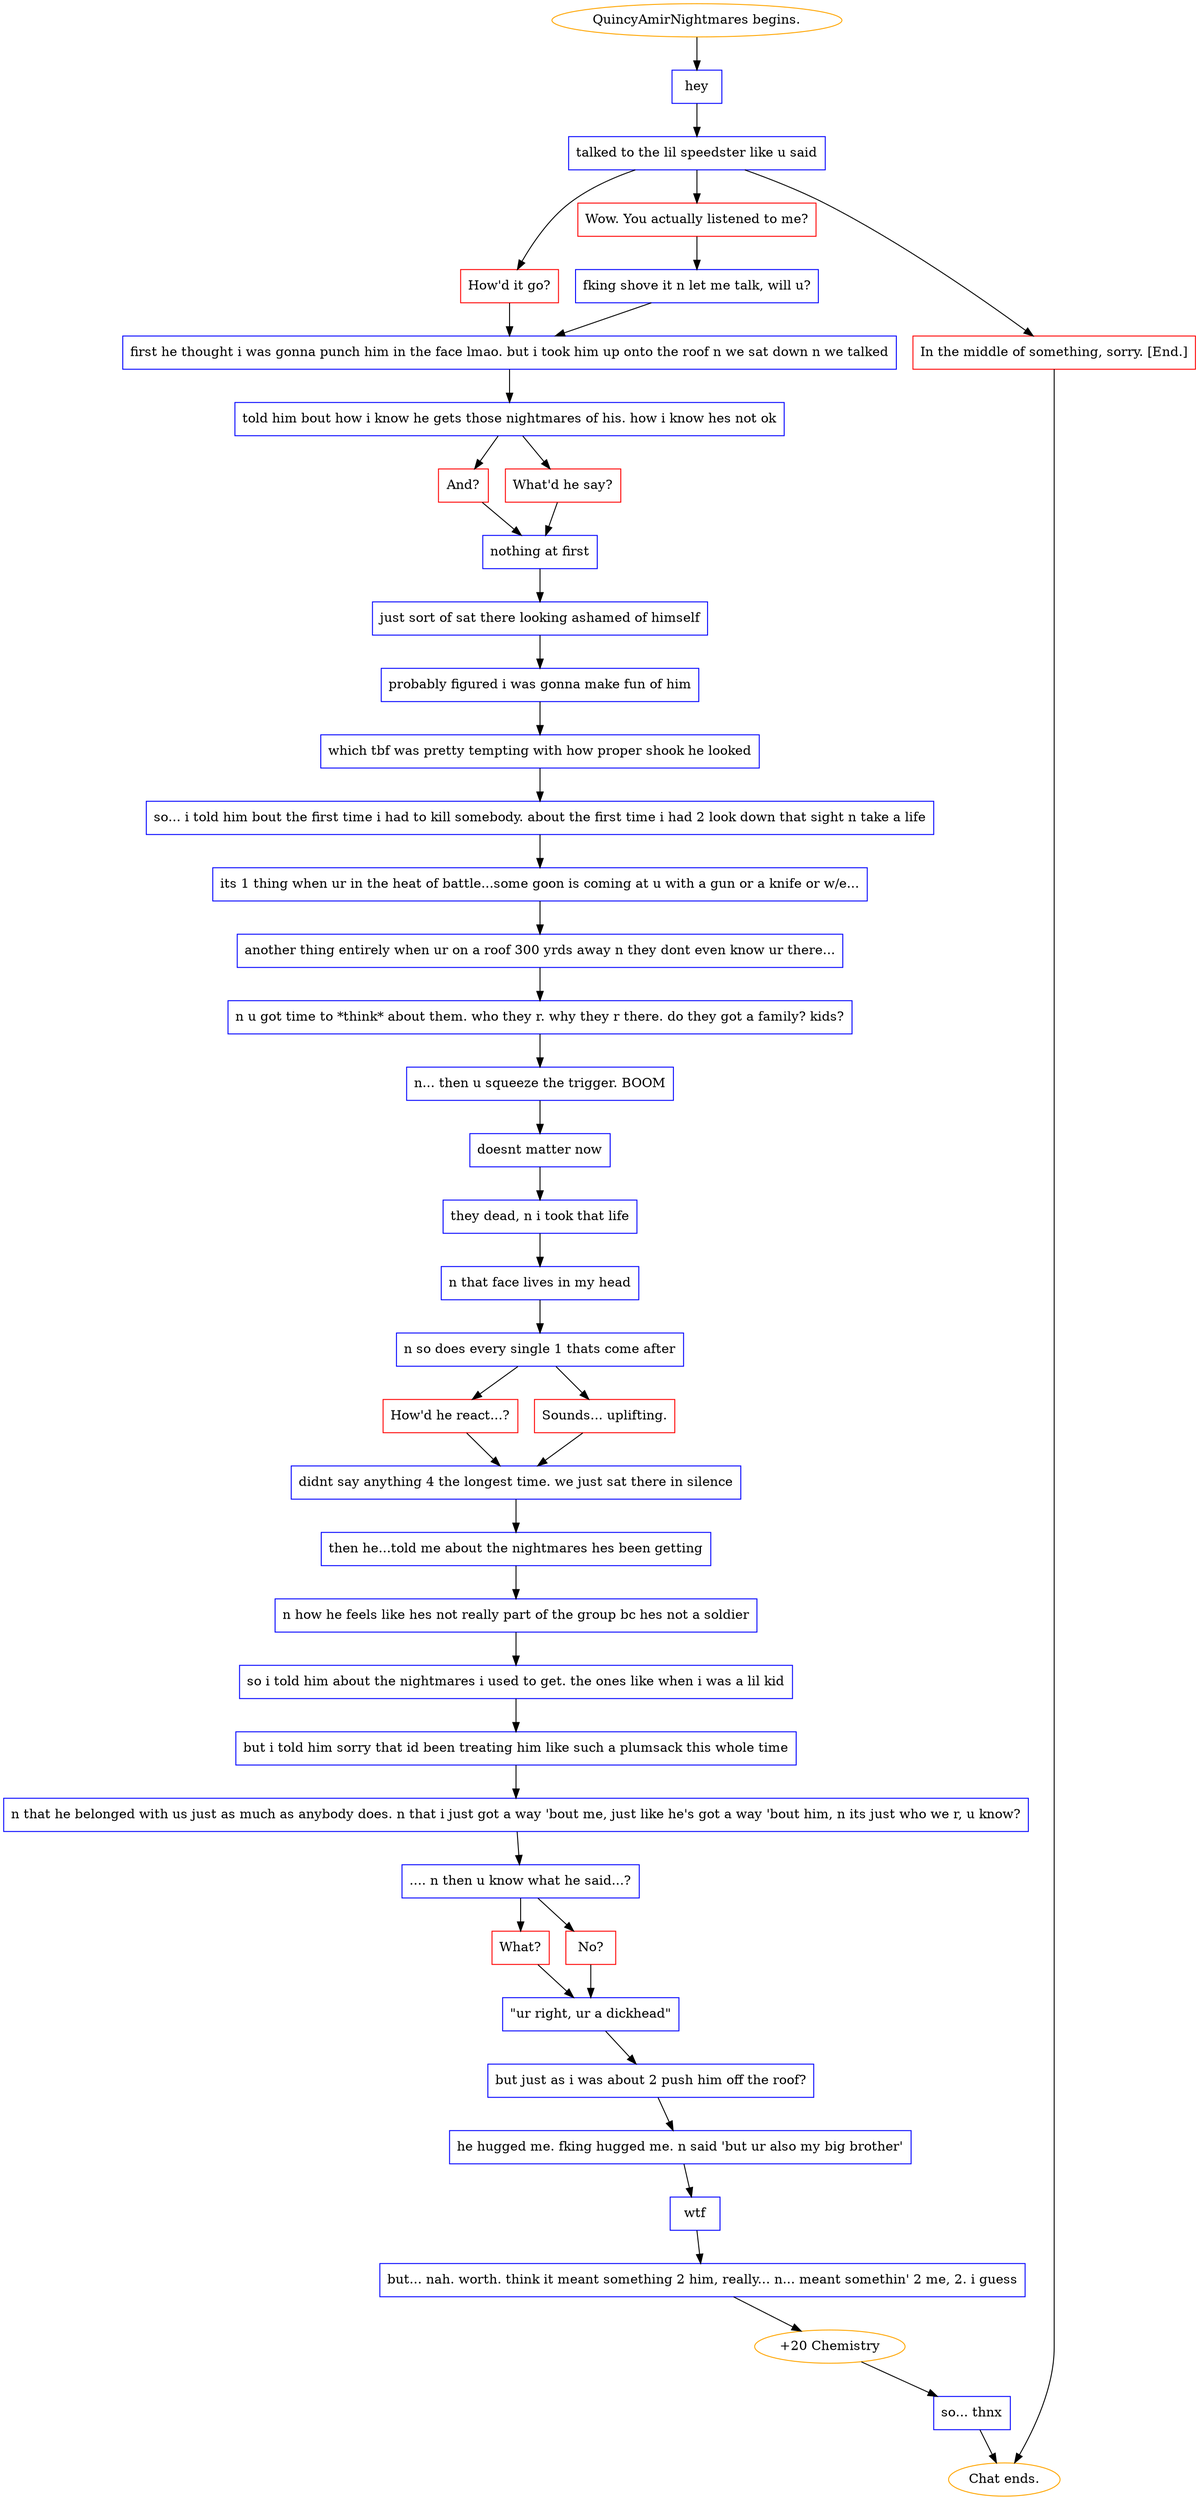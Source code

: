 digraph {
	"QuincyAmirNightmares begins." [color=orange];
		"QuincyAmirNightmares begins." -> j4098940637;
	j4098940637 [label="hey",shape=box,color=blue];
		j4098940637 -> j4064288140;
	j4064288140 [label="talked to the lil speedster like u said",shape=box,color=blue];
		j4064288140 -> j358682849;
		j4064288140 -> j2852076456;
		j4064288140 -> j4123349100;
	j358682849 [label="How'd it go?",shape=box,color=red];
		j358682849 -> j2974623139;
	j2852076456 [label="Wow. You actually listened to me?",shape=box,color=red];
		j2852076456 -> j4004544478;
	j4123349100 [label="In the middle of something, sorry. [End.]",shape=box,color=red];
		j4123349100 -> "Chat ends.";
	j2974623139 [label="first he thought i was gonna punch him in the face lmao. but i took him up onto the roof n we sat down n we talked",shape=box,color=blue];
		j2974623139 -> j3015465022;
	j4004544478 [label="fking shove it n let me talk, will u?",shape=box,color=blue];
		j4004544478 -> j2974623139;
	"Chat ends." [color=orange];
	j3015465022 [label="told him bout how i know he gets those nightmares of his. how i know hes not ok",shape=box,color=blue];
		j3015465022 -> j3643724114;
		j3015465022 -> j2990983063;
	j3643724114 [label="And?",shape=box,color=red];
		j3643724114 -> j2733228924;
	j2990983063 [label="What'd he say?",shape=box,color=red];
		j2990983063 -> j2733228924;
	j2733228924 [label="nothing at first",shape=box,color=blue];
		j2733228924 -> j4215944524;
	j4215944524 [label="just sort of sat there looking ashamed of himself",shape=box,color=blue];
		j4215944524 -> j2535845084;
	j2535845084 [label="probably figured i was gonna make fun of him",shape=box,color=blue];
		j2535845084 -> j2234406797;
	j2234406797 [label="which tbf was pretty tempting with how proper shook he looked",shape=box,color=blue];
		j2234406797 -> j1001547510;
	j1001547510 [label="so... i told him bout the first time i had to kill somebody. about the first time i had 2 look down that sight n take a life",shape=box,color=blue];
		j1001547510 -> j1307458811;
	j1307458811 [label="its 1 thing when ur in the heat of battle...some goon is coming at u with a gun or a knife or w/e...",shape=box,color=blue];
		j1307458811 -> j3425977918;
	j3425977918 [label="another thing entirely when ur on a roof 300 yrds away n they dont even know ur there...",shape=box,color=blue];
		j3425977918 -> j645702453;
	j645702453 [label="n u got time to *think* about them. who they r. why they r there. do they got a family? kids?",shape=box,color=blue];
		j645702453 -> j2154614780;
	j2154614780 [label="n... then u squeeze the trigger. BOOM",shape=box,color=blue];
		j2154614780 -> j1989262671;
	j1989262671 [label="doesnt matter now",shape=box,color=blue];
		j1989262671 -> j4049059832;
	j4049059832 [label="they dead, n i took that life",shape=box,color=blue];
		j4049059832 -> j601510549;
	j601510549 [label="n that face lives in my head",shape=box,color=blue];
		j601510549 -> j184276280;
	j184276280 [label="n so does every single 1 thats come after",shape=box,color=blue];
		j184276280 -> j479202978;
		j184276280 -> j2050642700;
	j479202978 [label="How'd he react...?",shape=box,color=red];
		j479202978 -> j1917360362;
	j2050642700 [label="Sounds... uplifting.",shape=box,color=red];
		j2050642700 -> j1917360362;
	j1917360362 [label="didnt say anything 4 the longest time. we just sat there in silence",shape=box,color=blue];
		j1917360362 -> j4199785690;
	j4199785690 [label="then he...told me about the nightmares hes been getting",shape=box,color=blue];
		j4199785690 -> j2284375865;
	j2284375865 [label="n how he feels like hes not really part of the group bc hes not a soldier",shape=box,color=blue];
		j2284375865 -> j1785968773;
	j1785968773 [label="so i told him about the nightmares i used to get. the ones like when i was a lil kid",shape=box,color=blue];
		j1785968773 -> j1209830404;
	j1209830404 [label="but i told him sorry that id been treating him like such a plumsack this whole time",shape=box,color=blue];
		j1209830404 -> j673386027;
	j673386027 [label="n that he belonged with us just as much as anybody does. n that i just got a way 'bout me, just like he's got a way 'bout him, n its just who we r, u know?",shape=box,color=blue];
		j673386027 -> j1086062043;
	j1086062043 [label=".... n then u know what he said...?",shape=box,color=blue];
		j1086062043 -> j153334610;
		j1086062043 -> j2362906766;
	j153334610 [label="What?",shape=box,color=red];
		j153334610 -> j650567385;
	j2362906766 [label="No?",shape=box,color=red];
		j2362906766 -> j650567385;
	j650567385 [label="\"ur right, ur a dickhead\"",shape=box,color=blue];
		j650567385 -> j1755186215;
	j1755186215 [label="but just as i was about 2 push him off the roof?",shape=box,color=blue];
		j1755186215 -> j3557442238;
	j3557442238 [label="he hugged me. fking hugged me. n said 'but ur also my big brother'",shape=box,color=blue];
		j3557442238 -> j2694741269;
	j2694741269 [label="wtf",shape=box,color=blue];
		j2694741269 -> j951971763;
	j951971763 [label="but... nah. worth. think it meant something 2 him, really... n... meant somethin' 2 me, 2. i guess",shape=box,color=blue];
		j951971763 -> j3509691860;
	j3509691860 [label="+20 Chemistry",color=orange];
		j3509691860 -> j4056951251;
	j4056951251 [label="so... thnx",shape=box,color=blue];
		j4056951251 -> "Chat ends.";
}